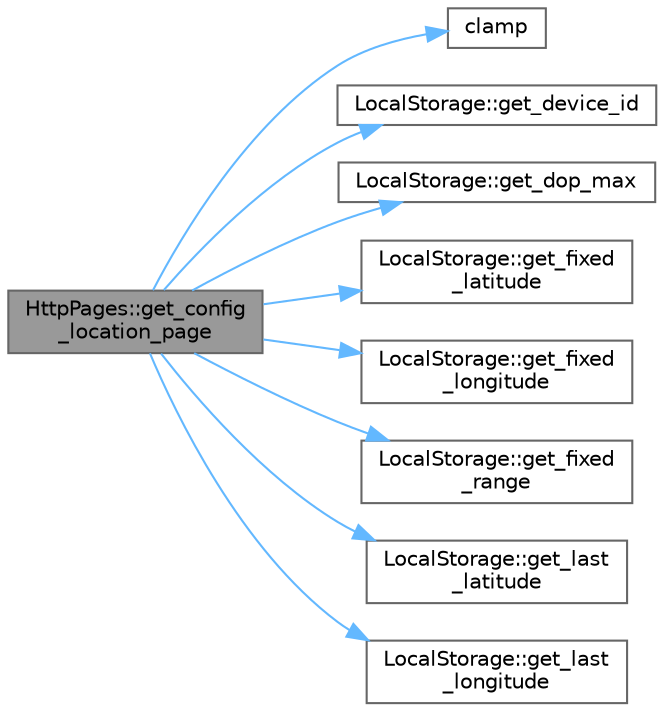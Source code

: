 digraph "HttpPages::get_config_location_page"
{
 // LATEX_PDF_SIZE
  bgcolor="transparent";
  edge [fontname=Helvetica,fontsize=10,labelfontname=Helvetica,labelfontsize=10];
  node [fontname=Helvetica,fontsize=10,shape=box,height=0.2,width=0.4];
  rankdir="LR";
  Node1 [id="Node000001",label="HttpPages::get_config\l_location_page",height=0.2,width=0.4,color="gray40", fillcolor="grey60", style="filled", fontcolor="black",tooltip=" "];
  Node1 -> Node2 [id="edge1_Node000001_Node000002",color="steelblue1",style="solid",tooltip=" "];
  Node2 [id="Node000002",label="clamp",height=0.2,width=0.4,color="grey40", fillcolor="white", style="filled",URL="$archive_2bgeigie__firmware__pio_2src_2configuration__server_8cpp.html#aed8613cf8a8e4ab677db757821414653",tooltip=" "];
  Node1 -> Node3 [id="edge2_Node000001_Node000003",color="steelblue1",style="solid",tooltip=" "];
  Node3 [id="Node000003",label="LocalStorage::get_device_id",height=0.2,width=0.4,color="grey40", fillcolor="white", style="filled",URL="$class_local_storage.html#a21a006de02dc8ab7f3a47aafeb894f65",tooltip=" "];
  Node1 -> Node4 [id="edge3_Node000001_Node000004",color="steelblue1",style="solid",tooltip=" "];
  Node4 [id="Node000004",label="LocalStorage::get_dop_max",height=0.2,width=0.4,color="grey40", fillcolor="white", style="filled",URL="$class_local_storage.html#a90c32142b83907cfd9acba79c8221c63",tooltip=" "];
  Node1 -> Node5 [id="edge4_Node000001_Node000005",color="steelblue1",style="solid",tooltip=" "];
  Node5 [id="Node000005",label="LocalStorage::get_fixed\l_latitude",height=0.2,width=0.4,color="grey40", fillcolor="white", style="filled",URL="$class_local_storage.html#a2366a6a1473c708580e4b9ad1d92f3ca",tooltip=" "];
  Node1 -> Node6 [id="edge5_Node000001_Node000006",color="steelblue1",style="solid",tooltip=" "];
  Node6 [id="Node000006",label="LocalStorage::get_fixed\l_longitude",height=0.2,width=0.4,color="grey40", fillcolor="white", style="filled",URL="$class_local_storage.html#a2972e2632be5da773cfa65e23be878e5",tooltip=" "];
  Node1 -> Node7 [id="edge6_Node000001_Node000007",color="steelblue1",style="solid",tooltip=" "];
  Node7 [id="Node000007",label="LocalStorage::get_fixed\l_range",height=0.2,width=0.4,color="grey40", fillcolor="white", style="filled",URL="$class_local_storage.html#aac7014bfb52a62f890592c21ed41c968",tooltip=" "];
  Node1 -> Node8 [id="edge7_Node000001_Node000008",color="steelblue1",style="solid",tooltip=" "];
  Node8 [id="Node000008",label="LocalStorage::get_last\l_latitude",height=0.2,width=0.4,color="grey40", fillcolor="white", style="filled",URL="$class_local_storage.html#a9aa6633c81709db989f2bf3ea1f21521",tooltip=" "];
  Node1 -> Node9 [id="edge8_Node000001_Node000009",color="steelblue1",style="solid",tooltip=" "];
  Node9 [id="Node000009",label="LocalStorage::get_last\l_longitude",height=0.2,width=0.4,color="grey40", fillcolor="white", style="filled",URL="$class_local_storage.html#a120a3285914a098837bb4d3b8be20d0b",tooltip=" "];
}
